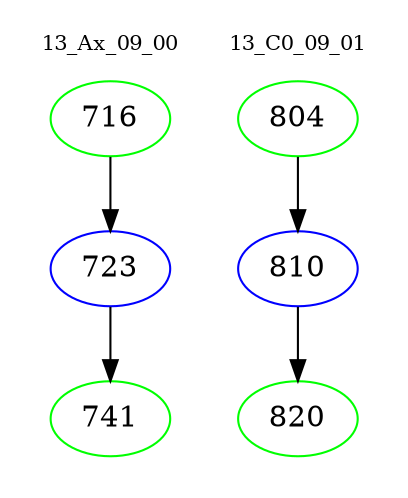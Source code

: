 digraph{
subgraph cluster_0 {
color = white
label = "13_Ax_09_00";
fontsize=10;
T0_716 [label="716", color="green"]
T0_716 -> T0_723 [color="black"]
T0_723 [label="723", color="blue"]
T0_723 -> T0_741 [color="black"]
T0_741 [label="741", color="green"]
}
subgraph cluster_1 {
color = white
label = "13_C0_09_01";
fontsize=10;
T1_804 [label="804", color="green"]
T1_804 -> T1_810 [color="black"]
T1_810 [label="810", color="blue"]
T1_810 -> T1_820 [color="black"]
T1_820 [label="820", color="green"]
}
}
